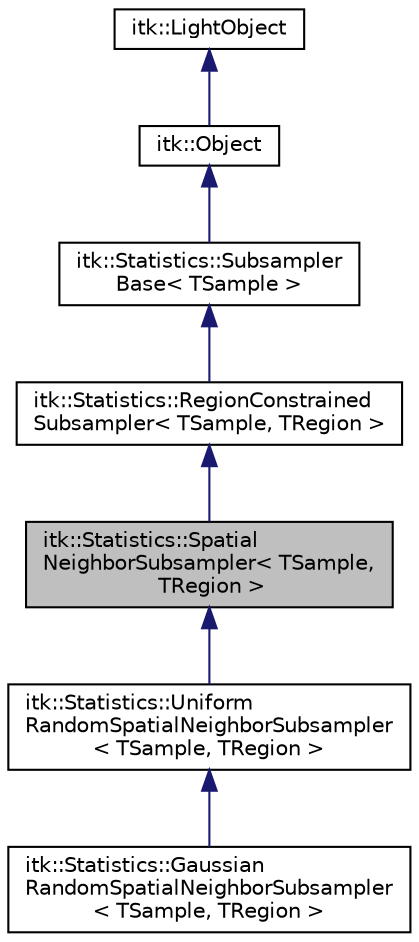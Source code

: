 digraph "itk::Statistics::SpatialNeighborSubsampler&lt; TSample, TRegion &gt;"
{
 // LATEX_PDF_SIZE
  edge [fontname="Helvetica",fontsize="10",labelfontname="Helvetica",labelfontsize="10"];
  node [fontname="Helvetica",fontsize="10",shape=record];
  Node1 [label="itk::Statistics::Spatial\lNeighborSubsampler\< TSample,\l TRegion \>",height=0.2,width=0.4,color="black", fillcolor="grey75", style="filled", fontcolor="black",tooltip="A subsampler that selects all points within the specified radius of the query point."];
  Node2 -> Node1 [dir="back",color="midnightblue",fontsize="10",style="solid",fontname="Helvetica"];
  Node2 [label="itk::Statistics::RegionConstrained\lSubsampler\< TSample, TRegion \>",height=0.2,width=0.4,color="black", fillcolor="white", style="filled",URL="$classitk_1_1Statistics_1_1RegionConstrainedSubsampler.html",tooltip="This an abstract subsampler that constrains subsamples to be contained within a given image region."];
  Node3 -> Node2 [dir="back",color="midnightblue",fontsize="10",style="solid",fontname="Helvetica"];
  Node3 [label="itk::Statistics::Subsampler\lBase\< TSample \>",height=0.2,width=0.4,color="black", fillcolor="white", style="filled",URL="$classitk_1_1Statistics_1_1SubsamplerBase.html",tooltip="This is the base subsampler class which defines the subsampler API."];
  Node4 -> Node3 [dir="back",color="midnightblue",fontsize="10",style="solid",fontname="Helvetica"];
  Node4 [label="itk::Object",height=0.2,width=0.4,color="black", fillcolor="white", style="filled",URL="$classitk_1_1Object.html",tooltip="Base class for most ITK classes."];
  Node5 -> Node4 [dir="back",color="midnightblue",fontsize="10",style="solid",fontname="Helvetica"];
  Node5 [label="itk::LightObject",height=0.2,width=0.4,color="black", fillcolor="white", style="filled",URL="$classitk_1_1LightObject.html",tooltip="Light weight base class for most itk classes."];
  Node1 -> Node6 [dir="back",color="midnightblue",fontsize="10",style="solid",fontname="Helvetica"];
  Node6 [label="itk::Statistics::Uniform\lRandomSpatialNeighborSubsampler\l\< TSample, TRegion \>",height=0.2,width=0.4,color="black", fillcolor="white", style="filled",URL="$classitk_1_1Statistics_1_1UniformRandomSpatialNeighborSubsampler.html",tooltip="A subsampler that uniformly randomly selects points within the specified radius of the query point."];
  Node6 -> Node7 [dir="back",color="midnightblue",fontsize="10",style="solid",fontname="Helvetica"];
  Node7 [label="itk::Statistics::Gaussian\lRandomSpatialNeighborSubsampler\l\< TSample, TRegion \>",height=0.2,width=0.4,color="black", fillcolor="white", style="filled",URL="$classitk_1_1Statistics_1_1GaussianRandomSpatialNeighborSubsampler.html",tooltip="A subsampler that randomly selects points according to a gaussian distribution within the specified r..."];
}
